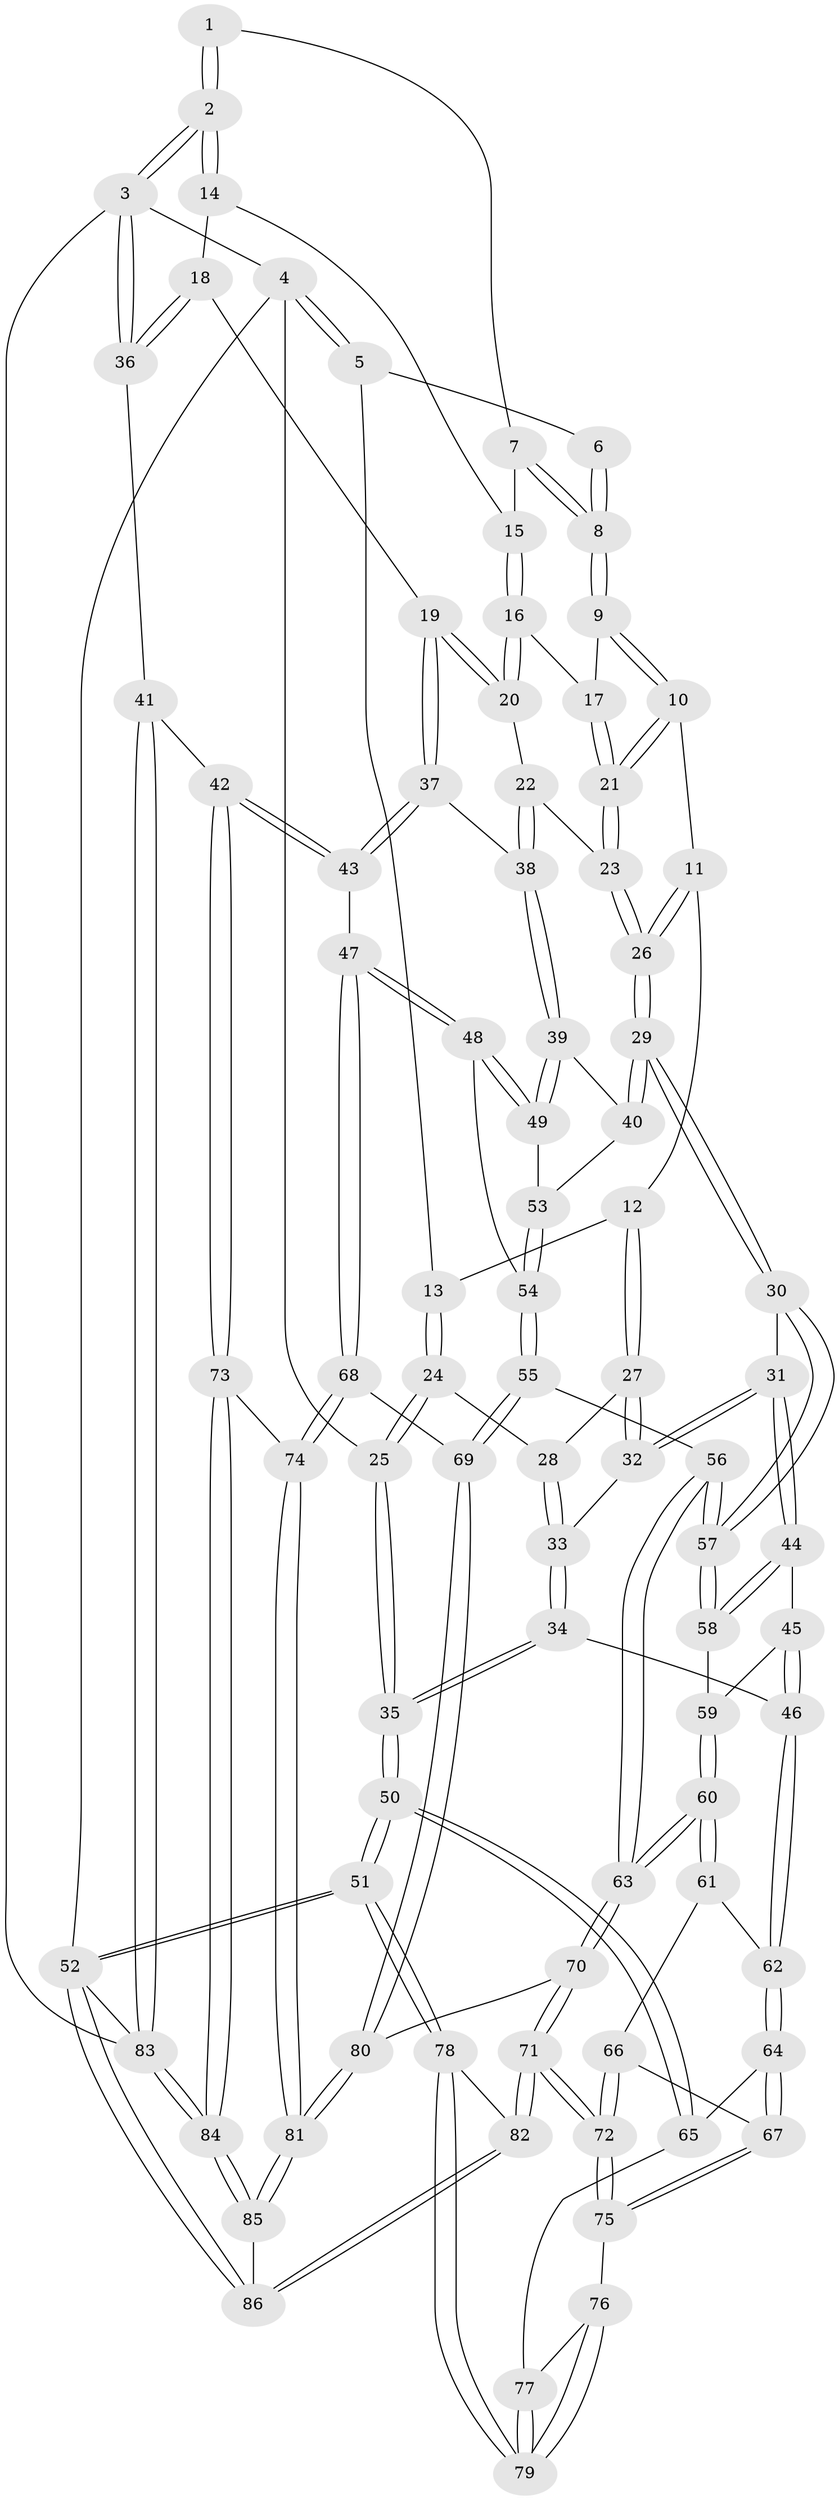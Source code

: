 // Generated by graph-tools (version 1.1) at 2025/11/02/27/25 16:11:51]
// undirected, 86 vertices, 212 edges
graph export_dot {
graph [start="1"]
  node [color=gray90,style=filled];
  1 [pos="+0.7928837480094985+0"];
  2 [pos="+1+0"];
  3 [pos="+1+0"];
  4 [pos="+0+0"];
  5 [pos="+0.31318213946095314+0"];
  6 [pos="+0.47963396850865186+0"];
  7 [pos="+0.7807365317424022+0.04184023402368512"];
  8 [pos="+0.5559287659131237+0.16019262463958298"];
  9 [pos="+0.5535017725760616+0.17034706201812225"];
  10 [pos="+0.5312883946041727+0.20013269007376303"];
  11 [pos="+0.39451036838216363+0.23465991108373804"];
  12 [pos="+0.3794154423772828+0.23057296242660333"];
  13 [pos="+0.3778192928319122+0.22750368069119714"];
  14 [pos="+0.9345385051104346+0.15649676780668134"];
  15 [pos="+0.7819446377562143+0.048100729375102624"];
  16 [pos="+0.7675293772490581+0.1741560666741374"];
  17 [pos="+0.6453277832706422+0.2004798852193523"];
  18 [pos="+1+0.30597688318536437"];
  19 [pos="+0.9023928147058118+0.34061229833255596"];
  20 [pos="+0.7702407468851737+0.18783020040807283"];
  21 [pos="+0.6276962795416653+0.353899891447045"];
  22 [pos="+0.641594245751028+0.3597331810571468"];
  23 [pos="+0.6296764544026167+0.3585575809874342"];
  24 [pos="+0.039922666804708275+0.17333276330984793"];
  25 [pos="+0+0"];
  26 [pos="+0.5248944053823165+0.422973645697755"];
  27 [pos="+0.2974686370248288+0.34250645807422686"];
  28 [pos="+0.14816677885921387+0.30899670711969646"];
  29 [pos="+0.5051605327349632+0.4631865766777848"];
  30 [pos="+0.4510538514870979+0.5047658755246908"];
  31 [pos="+0.3190154447793337+0.4648069993838954"];
  32 [pos="+0.309574479906682+0.4284063556893527"];
  33 [pos="+0.1314984751497514+0.40692643442396365"];
  34 [pos="+0.08227731442576144+0.5395649507831207"];
  35 [pos="+0+0.5821138875125803"];
  36 [pos="+1+0.3140258114991773"];
  37 [pos="+0.8459033565968892+0.4147696669093076"];
  38 [pos="+0.7048328722542919+0.40185723819513414"];
  39 [pos="+0.6829809787505149+0.5139209929973345"];
  40 [pos="+0.5484235427566198+0.49449905808355044"];
  41 [pos="+1+0.6829247626587073"];
  42 [pos="+1+0.6906399203613212"];
  43 [pos="+0.8743715933312628+0.627853053405517"];
  44 [pos="+0.22837318058795822+0.5455595354487436"];
  45 [pos="+0.20460716201908724+0.5621225657508037"];
  46 [pos="+0.18467168651273957+0.568152710098134"];
  47 [pos="+0.8560030306750631+0.6339759674922876"];
  48 [pos="+0.7371186980367144+0.6273578445281289"];
  49 [pos="+0.6886014772736093+0.5399387982455567"];
  50 [pos="+0+0.5841202553938902"];
  51 [pos="+0+1"];
  52 [pos="+0+1"];
  53 [pos="+0.5939787537032759+0.5489989036700047"];
  54 [pos="+0.629561114924329+0.6794981161052419"];
  55 [pos="+0.5468843660540154+0.7563847418288536"];
  56 [pos="+0.5082962544505782+0.7474509380406323"];
  57 [pos="+0.4565438933781347+0.6347364452383436"];
  58 [pos="+0.39599204958937995+0.6358201096982504"];
  59 [pos="+0.31002800845026035+0.6554073014746156"];
  60 [pos="+0.30365095827937677+0.7428386015439763"];
  61 [pos="+0.2207747709290356+0.7255099069646236"];
  62 [pos="+0.19957069992454798+0.7036242645034166"];
  63 [pos="+0.38967729015321645+0.8188457561474567"];
  64 [pos="+0.11484271192510515+0.7549833343681452"];
  65 [pos="+0.07771694987882054+0.7495289480915112"];
  66 [pos="+0.2167839337823363+0.7481766779685387"];
  67 [pos="+0.1583518789792157+0.8299560596072371"];
  68 [pos="+0.7665462099130566+0.8065114579885346"];
  69 [pos="+0.5509000770730598+0.7618231885338005"];
  70 [pos="+0.3240454558165997+0.9361354622125453"];
  71 [pos="+0.2984481839030596+0.9664324190595353"];
  72 [pos="+0.2569225119537615+0.926761145445071"];
  73 [pos="+0.9029982869654735+0.8832109262006992"];
  74 [pos="+0.7955470276560401+0.9217226249384007"];
  75 [pos="+0.16342213426569255+0.863414024020446"];
  76 [pos="+0.11960942305855607+0.8692840261658284"];
  77 [pos="+0.07755255978793599+0.7523231571905379"];
  78 [pos="+0.006517744889006476+0.918615047045925"];
  79 [pos="+0.061260035499142565+0.8819379210278514"];
  80 [pos="+0.6287805505501046+0.9703314026072838"];
  81 [pos="+0.6913162576890639+1"];
  82 [pos="+0.2930411378878846+0.9992226582477816"];
  83 [pos="+1+1"];
  84 [pos="+1+1"];
  85 [pos="+0.6924388981403381+1"];
  86 [pos="+0.2850959928528724+1"];
  1 -- 2;
  1 -- 2;
  1 -- 7;
  2 -- 3;
  2 -- 3;
  2 -- 14;
  2 -- 14;
  3 -- 4;
  3 -- 36;
  3 -- 36;
  3 -- 83;
  4 -- 5;
  4 -- 5;
  4 -- 25;
  4 -- 52;
  5 -- 6;
  5 -- 13;
  6 -- 8;
  6 -- 8;
  7 -- 8;
  7 -- 8;
  7 -- 15;
  8 -- 9;
  8 -- 9;
  9 -- 10;
  9 -- 10;
  9 -- 17;
  10 -- 11;
  10 -- 21;
  10 -- 21;
  11 -- 12;
  11 -- 26;
  11 -- 26;
  12 -- 13;
  12 -- 27;
  12 -- 27;
  13 -- 24;
  13 -- 24;
  14 -- 15;
  14 -- 18;
  15 -- 16;
  15 -- 16;
  16 -- 17;
  16 -- 20;
  16 -- 20;
  17 -- 21;
  17 -- 21;
  18 -- 19;
  18 -- 36;
  18 -- 36;
  19 -- 20;
  19 -- 20;
  19 -- 37;
  19 -- 37;
  20 -- 22;
  21 -- 23;
  21 -- 23;
  22 -- 23;
  22 -- 38;
  22 -- 38;
  23 -- 26;
  23 -- 26;
  24 -- 25;
  24 -- 25;
  24 -- 28;
  25 -- 35;
  25 -- 35;
  26 -- 29;
  26 -- 29;
  27 -- 28;
  27 -- 32;
  27 -- 32;
  28 -- 33;
  28 -- 33;
  29 -- 30;
  29 -- 30;
  29 -- 40;
  29 -- 40;
  30 -- 31;
  30 -- 57;
  30 -- 57;
  31 -- 32;
  31 -- 32;
  31 -- 44;
  31 -- 44;
  32 -- 33;
  33 -- 34;
  33 -- 34;
  34 -- 35;
  34 -- 35;
  34 -- 46;
  35 -- 50;
  35 -- 50;
  36 -- 41;
  37 -- 38;
  37 -- 43;
  37 -- 43;
  38 -- 39;
  38 -- 39;
  39 -- 40;
  39 -- 49;
  39 -- 49;
  40 -- 53;
  41 -- 42;
  41 -- 83;
  41 -- 83;
  42 -- 43;
  42 -- 43;
  42 -- 73;
  42 -- 73;
  43 -- 47;
  44 -- 45;
  44 -- 58;
  44 -- 58;
  45 -- 46;
  45 -- 46;
  45 -- 59;
  46 -- 62;
  46 -- 62;
  47 -- 48;
  47 -- 48;
  47 -- 68;
  47 -- 68;
  48 -- 49;
  48 -- 49;
  48 -- 54;
  49 -- 53;
  50 -- 51;
  50 -- 51;
  50 -- 65;
  50 -- 65;
  51 -- 52;
  51 -- 52;
  51 -- 78;
  51 -- 78;
  52 -- 86;
  52 -- 86;
  52 -- 83;
  53 -- 54;
  53 -- 54;
  54 -- 55;
  54 -- 55;
  55 -- 56;
  55 -- 69;
  55 -- 69;
  56 -- 57;
  56 -- 57;
  56 -- 63;
  56 -- 63;
  57 -- 58;
  57 -- 58;
  58 -- 59;
  59 -- 60;
  59 -- 60;
  60 -- 61;
  60 -- 61;
  60 -- 63;
  60 -- 63;
  61 -- 62;
  61 -- 66;
  62 -- 64;
  62 -- 64;
  63 -- 70;
  63 -- 70;
  64 -- 65;
  64 -- 67;
  64 -- 67;
  65 -- 77;
  66 -- 67;
  66 -- 72;
  66 -- 72;
  67 -- 75;
  67 -- 75;
  68 -- 69;
  68 -- 74;
  68 -- 74;
  69 -- 80;
  69 -- 80;
  70 -- 71;
  70 -- 71;
  70 -- 80;
  71 -- 72;
  71 -- 72;
  71 -- 82;
  71 -- 82;
  72 -- 75;
  72 -- 75;
  73 -- 74;
  73 -- 84;
  73 -- 84;
  74 -- 81;
  74 -- 81;
  75 -- 76;
  76 -- 77;
  76 -- 79;
  76 -- 79;
  77 -- 79;
  77 -- 79;
  78 -- 79;
  78 -- 79;
  78 -- 82;
  80 -- 81;
  80 -- 81;
  81 -- 85;
  81 -- 85;
  82 -- 86;
  82 -- 86;
  83 -- 84;
  83 -- 84;
  84 -- 85;
  84 -- 85;
  85 -- 86;
}
